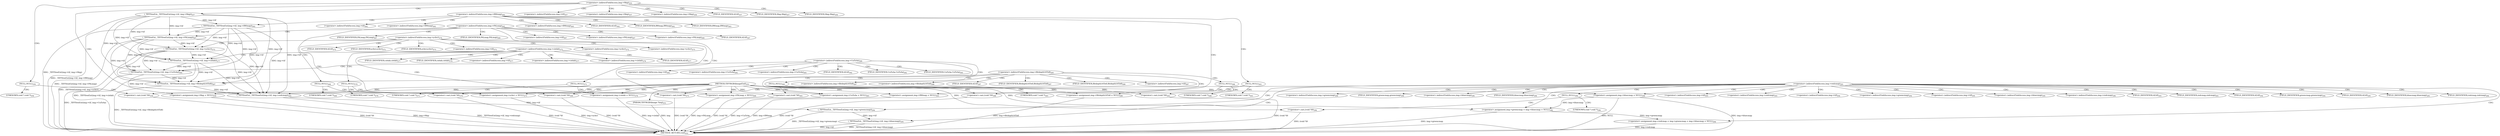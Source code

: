 digraph "TIFFRGBAImageEnd" {  
"45917" [label = <(METHOD,TIFFRGBAImageEnd)<SUB>253</SUB>> ]
"46110" [label = <(METHOD_RETURN,void)<SUB>253</SUB>> ]
"45918" [label = <(PARAM,TIFFRGBAImage *img)<SUB>253</SUB>> ]
"45925" [label = <(_TIFFfreeExt,_TIFFfreeExt(img-&gt;tif, img-&gt;Map))<SUB>257</SUB>> ]
"45932" [label = <(&lt;operator&gt;.assignment,img-&gt;Map = NULL)<SUB>258</SUB>> ]
"45946" [label = <(_TIFFfreeExt,_TIFFfreeExt(img-&gt;tif, img-&gt;BWmap))<SUB>262</SUB>> ]
"45953" [label = <(&lt;operator&gt;.assignment,img-&gt;BWmap = NULL)<SUB>263</SUB>> ]
"45967" [label = <(_TIFFfreeExt,_TIFFfreeExt(img-&gt;tif, img-&gt;PALmap))<SUB>267</SUB>> ]
"45974" [label = <(&lt;operator&gt;.assignment,img-&gt;PALmap = NULL)<SUB>268</SUB>> ]
"45988" [label = <(_TIFFfreeExt,_TIFFfreeExt(img-&gt;tif, img-&gt;ycbcr))<SUB>272</SUB>> ]
"45995" [label = <(&lt;operator&gt;.assignment,img-&gt;ycbcr = NULL)<SUB>273</SUB>> ]
"46009" [label = <(_TIFFfreeExt,_TIFFfreeExt(img-&gt;tif, img-&gt;cielab))<SUB>277</SUB>> ]
"46016" [label = <(&lt;operator&gt;.assignment,img-&gt;cielab = NULL)<SUB>278</SUB>> ]
"46030" [label = <(_TIFFfreeExt,_TIFFfreeExt(img-&gt;tif, img-&gt;UaToAa))<SUB>282</SUB>> ]
"46037" [label = <(&lt;operator&gt;.assignment,img-&gt;UaToAa = NULL)<SUB>283</SUB>> ]
"46051" [label = <(_TIFFfreeExt,_TIFFfreeExt(img-&gt;tif, img-&gt;Bitdepth16To8))<SUB>287</SUB>> ]
"46058" [label = <(&lt;operator&gt;.assignment,img-&gt;Bitdepth16To8 = NULL)<SUB>288</SUB>> ]
"46072" [label = <(_TIFFfreeExt,_TIFFfreeExt(img-&gt;tif, img-&gt;redcmap))<SUB>293</SUB>> ]
"46079" [label = <(_TIFFfreeExt,_TIFFfreeExt(img-&gt;tif, img-&gt;greencmap))<SUB>294</SUB>> ]
"46086" [label = <(_TIFFfreeExt,_TIFFfreeExt(img-&gt;tif, img-&gt;bluecmap))<SUB>295</SUB>> ]
"46093" [label = <(&lt;operator&gt;.assignment,img-&gt;redcmap = img-&gt;greencmap = img-&gt;bluecmap = NULL)<SUB>296</SUB>> ]
"46097" [label = <(&lt;operator&gt;.assignment,img-&gt;greencmap = img-&gt;bluecmap = NULL)<SUB>296</SUB>> ]
"45938" [label = <(&lt;operator&gt;.cast,(void *)0)<SUB>258</SUB>> ]
"45959" [label = <(&lt;operator&gt;.cast,(void *)0)<SUB>263</SUB>> ]
"45980" [label = <(&lt;operator&gt;.cast,(void *)0)<SUB>268</SUB>> ]
"46001" [label = <(&lt;operator&gt;.cast,(void *)0)<SUB>273</SUB>> ]
"46022" [label = <(&lt;operator&gt;.cast,(void *)0)<SUB>278</SUB>> ]
"46043" [label = <(&lt;operator&gt;.cast,(void *)0)<SUB>283</SUB>> ]
"46064" [label = <(&lt;operator&gt;.cast,(void *)0)<SUB>288</SUB>> ]
"46101" [label = <(&lt;operator&gt;.assignment,img-&gt;bluecmap = NULL)<SUB>296</SUB>> ]
"46107" [label = <(&lt;operator&gt;.cast,(void *)0)<SUB>296</SUB>> ]
"45921" [label = <(&lt;operator&gt;.indirectFieldAccess,img-&gt;Map)<SUB>255</SUB>> ]
"45942" [label = <(&lt;operator&gt;.indirectFieldAccess,img-&gt;BWmap)<SUB>260</SUB>> ]
"45963" [label = <(&lt;operator&gt;.indirectFieldAccess,img-&gt;PALmap)<SUB>265</SUB>> ]
"45984" [label = <(&lt;operator&gt;.indirectFieldAccess,img-&gt;ycbcr)<SUB>270</SUB>> ]
"46005" [label = <(&lt;operator&gt;.indirectFieldAccess,img-&gt;cielab)<SUB>275</SUB>> ]
"46026" [label = <(&lt;operator&gt;.indirectFieldAccess,img-&gt;UaToAa)<SUB>280</SUB>> ]
"46047" [label = <(&lt;operator&gt;.indirectFieldAccess,img-&gt;Bitdepth16To8)<SUB>285</SUB>> ]
"46068" [label = <(&lt;operator&gt;.indirectFieldAccess,img-&gt;redcmap)<SUB>291</SUB>> ]
"45926" [label = <(&lt;operator&gt;.indirectFieldAccess,img-&gt;tif)<SUB>257</SUB>> ]
"45929" [label = <(&lt;operator&gt;.indirectFieldAccess,img-&gt;Map)<SUB>257</SUB>> ]
"45933" [label = <(&lt;operator&gt;.indirectFieldAccess,img-&gt;Map)<SUB>258</SUB>> ]
"45936" [label = <(NULL,NULL)<SUB>258</SUB>> ]
"45947" [label = <(&lt;operator&gt;.indirectFieldAccess,img-&gt;tif)<SUB>262</SUB>> ]
"45950" [label = <(&lt;operator&gt;.indirectFieldAccess,img-&gt;BWmap)<SUB>262</SUB>> ]
"45954" [label = <(&lt;operator&gt;.indirectFieldAccess,img-&gt;BWmap)<SUB>263</SUB>> ]
"45957" [label = <(NULL,NULL)<SUB>263</SUB>> ]
"45968" [label = <(&lt;operator&gt;.indirectFieldAccess,img-&gt;tif)<SUB>267</SUB>> ]
"45971" [label = <(&lt;operator&gt;.indirectFieldAccess,img-&gt;PALmap)<SUB>267</SUB>> ]
"45975" [label = <(&lt;operator&gt;.indirectFieldAccess,img-&gt;PALmap)<SUB>268</SUB>> ]
"45978" [label = <(NULL,NULL)<SUB>268</SUB>> ]
"45989" [label = <(&lt;operator&gt;.indirectFieldAccess,img-&gt;tif)<SUB>272</SUB>> ]
"45992" [label = <(&lt;operator&gt;.indirectFieldAccess,img-&gt;ycbcr)<SUB>272</SUB>> ]
"45996" [label = <(&lt;operator&gt;.indirectFieldAccess,img-&gt;ycbcr)<SUB>273</SUB>> ]
"45999" [label = <(NULL,NULL)<SUB>273</SUB>> ]
"46010" [label = <(&lt;operator&gt;.indirectFieldAccess,img-&gt;tif)<SUB>277</SUB>> ]
"46013" [label = <(&lt;operator&gt;.indirectFieldAccess,img-&gt;cielab)<SUB>277</SUB>> ]
"46017" [label = <(&lt;operator&gt;.indirectFieldAccess,img-&gt;cielab)<SUB>278</SUB>> ]
"46020" [label = <(NULL,NULL)<SUB>278</SUB>> ]
"46031" [label = <(&lt;operator&gt;.indirectFieldAccess,img-&gt;tif)<SUB>282</SUB>> ]
"46034" [label = <(&lt;operator&gt;.indirectFieldAccess,img-&gt;UaToAa)<SUB>282</SUB>> ]
"46038" [label = <(&lt;operator&gt;.indirectFieldAccess,img-&gt;UaToAa)<SUB>283</SUB>> ]
"46041" [label = <(NULL,NULL)<SUB>283</SUB>> ]
"46052" [label = <(&lt;operator&gt;.indirectFieldAccess,img-&gt;tif)<SUB>287</SUB>> ]
"46055" [label = <(&lt;operator&gt;.indirectFieldAccess,img-&gt;Bitdepth16To8)<SUB>287</SUB>> ]
"46059" [label = <(&lt;operator&gt;.indirectFieldAccess,img-&gt;Bitdepth16To8)<SUB>288</SUB>> ]
"46062" [label = <(NULL,NULL)<SUB>288</SUB>> ]
"46073" [label = <(&lt;operator&gt;.indirectFieldAccess,img-&gt;tif)<SUB>293</SUB>> ]
"46076" [label = <(&lt;operator&gt;.indirectFieldAccess,img-&gt;redcmap)<SUB>293</SUB>> ]
"46080" [label = <(&lt;operator&gt;.indirectFieldAccess,img-&gt;tif)<SUB>294</SUB>> ]
"46083" [label = <(&lt;operator&gt;.indirectFieldAccess,img-&gt;greencmap)<SUB>294</SUB>> ]
"46087" [label = <(&lt;operator&gt;.indirectFieldAccess,img-&gt;tif)<SUB>295</SUB>> ]
"46090" [label = <(&lt;operator&gt;.indirectFieldAccess,img-&gt;bluecmap)<SUB>295</SUB>> ]
"46094" [label = <(&lt;operator&gt;.indirectFieldAccess,img-&gt;redcmap)<SUB>296</SUB>> ]
"45928" [label = <(FIELD_IDENTIFIER,tif,tif)<SUB>257</SUB>> ]
"45931" [label = <(FIELD_IDENTIFIER,Map,Map)<SUB>257</SUB>> ]
"45935" [label = <(FIELD_IDENTIFIER,Map,Map)<SUB>258</SUB>> ]
"45949" [label = <(FIELD_IDENTIFIER,tif,tif)<SUB>262</SUB>> ]
"45952" [label = <(FIELD_IDENTIFIER,BWmap,BWmap)<SUB>262</SUB>> ]
"45956" [label = <(FIELD_IDENTIFIER,BWmap,BWmap)<SUB>263</SUB>> ]
"45970" [label = <(FIELD_IDENTIFIER,tif,tif)<SUB>267</SUB>> ]
"45973" [label = <(FIELD_IDENTIFIER,PALmap,PALmap)<SUB>267</SUB>> ]
"45977" [label = <(FIELD_IDENTIFIER,PALmap,PALmap)<SUB>268</SUB>> ]
"45991" [label = <(FIELD_IDENTIFIER,tif,tif)<SUB>272</SUB>> ]
"45994" [label = <(FIELD_IDENTIFIER,ycbcr,ycbcr)<SUB>272</SUB>> ]
"45998" [label = <(FIELD_IDENTIFIER,ycbcr,ycbcr)<SUB>273</SUB>> ]
"46012" [label = <(FIELD_IDENTIFIER,tif,tif)<SUB>277</SUB>> ]
"46015" [label = <(FIELD_IDENTIFIER,cielab,cielab)<SUB>277</SUB>> ]
"46019" [label = <(FIELD_IDENTIFIER,cielab,cielab)<SUB>278</SUB>> ]
"46033" [label = <(FIELD_IDENTIFIER,tif,tif)<SUB>282</SUB>> ]
"46036" [label = <(FIELD_IDENTIFIER,UaToAa,UaToAa)<SUB>282</SUB>> ]
"46040" [label = <(FIELD_IDENTIFIER,UaToAa,UaToAa)<SUB>283</SUB>> ]
"46054" [label = <(FIELD_IDENTIFIER,tif,tif)<SUB>287</SUB>> ]
"46057" [label = <(FIELD_IDENTIFIER,Bitdepth16To8,Bitdepth16To8)<SUB>287</SUB>> ]
"46061" [label = <(FIELD_IDENTIFIER,Bitdepth16To8,Bitdepth16To8)<SUB>288</SUB>> ]
"46075" [label = <(FIELD_IDENTIFIER,tif,tif)<SUB>293</SUB>> ]
"46078" [label = <(FIELD_IDENTIFIER,redcmap,redcmap)<SUB>293</SUB>> ]
"46082" [label = <(FIELD_IDENTIFIER,tif,tif)<SUB>294</SUB>> ]
"46085" [label = <(FIELD_IDENTIFIER,greencmap,greencmap)<SUB>294</SUB>> ]
"46089" [label = <(FIELD_IDENTIFIER,tif,tif)<SUB>295</SUB>> ]
"46092" [label = <(FIELD_IDENTIFIER,bluecmap,bluecmap)<SUB>295</SUB>> ]
"46096" [label = <(FIELD_IDENTIFIER,redcmap,redcmap)<SUB>296</SUB>> ]
"46098" [label = <(&lt;operator&gt;.indirectFieldAccess,img-&gt;greencmap)<SUB>296</SUB>> ]
"46100" [label = <(FIELD_IDENTIFIER,greencmap,greencmap)<SUB>296</SUB>> ]
"46102" [label = <(&lt;operator&gt;.indirectFieldAccess,img-&gt;bluecmap)<SUB>296</SUB>> ]
"46105" [label = <(NULL,NULL)<SUB>296</SUB>> ]
"45939" [label = <(UNKNOWN,void *,void *)<SUB>258</SUB>> ]
"45960" [label = <(UNKNOWN,void *,void *)<SUB>263</SUB>> ]
"45981" [label = <(UNKNOWN,void *,void *)<SUB>268</SUB>> ]
"46002" [label = <(UNKNOWN,void *,void *)<SUB>273</SUB>> ]
"46023" [label = <(UNKNOWN,void *,void *)<SUB>278</SUB>> ]
"46044" [label = <(UNKNOWN,void *,void *)<SUB>283</SUB>> ]
"46065" [label = <(UNKNOWN,void *,void *)<SUB>288</SUB>> ]
"46104" [label = <(FIELD_IDENTIFIER,bluecmap,bluecmap)<SUB>296</SUB>> ]
"46108" [label = <(UNKNOWN,void *,void *)<SUB>296</SUB>> ]
  "45918" -> "46110"  [ label = "DDG: img"] 
  "45925" -> "46110"  [ label = "DDG: _TIFFfreeExt(img-&gt;tif, img-&gt;Map)"] 
  "45932" -> "46110"  [ label = "DDG: img-&gt;Map"] 
  "45938" -> "46110"  [ label = "DDG: (void *)0"] 
  "45946" -> "46110"  [ label = "DDG: _TIFFfreeExt(img-&gt;tif, img-&gt;BWmap)"] 
  "45953" -> "46110"  [ label = "DDG: img-&gt;BWmap"] 
  "45959" -> "46110"  [ label = "DDG: (void *)0"] 
  "45967" -> "46110"  [ label = "DDG: _TIFFfreeExt(img-&gt;tif, img-&gt;PALmap)"] 
  "45974" -> "46110"  [ label = "DDG: img-&gt;PALmap"] 
  "45980" -> "46110"  [ label = "DDG: (void *)0"] 
  "45988" -> "46110"  [ label = "DDG: _TIFFfreeExt(img-&gt;tif, img-&gt;ycbcr)"] 
  "45995" -> "46110"  [ label = "DDG: img-&gt;ycbcr"] 
  "46001" -> "46110"  [ label = "DDG: (void *)0"] 
  "46009" -> "46110"  [ label = "DDG: _TIFFfreeExt(img-&gt;tif, img-&gt;cielab)"] 
  "46016" -> "46110"  [ label = "DDG: img-&gt;cielab"] 
  "46022" -> "46110"  [ label = "DDG: (void *)0"] 
  "46030" -> "46110"  [ label = "DDG: _TIFFfreeExt(img-&gt;tif, img-&gt;UaToAa)"] 
  "46037" -> "46110"  [ label = "DDG: img-&gt;UaToAa"] 
  "46043" -> "46110"  [ label = "DDG: (void *)0"] 
  "46051" -> "46110"  [ label = "DDG: _TIFFfreeExt(img-&gt;tif, img-&gt;Bitdepth16To8)"] 
  "46058" -> "46110"  [ label = "DDG: img-&gt;Bitdepth16To8"] 
  "46064" -> "46110"  [ label = "DDG: (void *)0"] 
  "46072" -> "46110"  [ label = "DDG: _TIFFfreeExt(img-&gt;tif, img-&gt;redcmap)"] 
  "46079" -> "46110"  [ label = "DDG: _TIFFfreeExt(img-&gt;tif, img-&gt;greencmap)"] 
  "46086" -> "46110"  [ label = "DDG: img-&gt;tif"] 
  "46086" -> "46110"  [ label = "DDG: _TIFFfreeExt(img-&gt;tif, img-&gt;bluecmap)"] 
  "46093" -> "46110"  [ label = "DDG: img-&gt;redcmap"] 
  "46097" -> "46110"  [ label = "DDG: img-&gt;greencmap"] 
  "46101" -> "46110"  [ label = "DDG: img-&gt;bluecmap"] 
  "46101" -> "46110"  [ label = "DDG: NULL"] 
  "46107" -> "46110"  [ label = "DDG: (void *)0"] 
  "45917" -> "45918"  [ label = "DDG: "] 
  "45917" -> "45932"  [ label = "DDG: "] 
  "45917" -> "45953"  [ label = "DDG: "] 
  "45917" -> "45974"  [ label = "DDG: "] 
  "45917" -> "45995"  [ label = "DDG: "] 
  "45917" -> "46016"  [ label = "DDG: "] 
  "45917" -> "46037"  [ label = "DDG: "] 
  "45917" -> "46058"  [ label = "DDG: "] 
  "45925" -> "45946"  [ label = "DDG: img-&gt;tif"] 
  "45925" -> "45967"  [ label = "DDG: img-&gt;tif"] 
  "45946" -> "45967"  [ label = "DDG: img-&gt;tif"] 
  "45925" -> "45988"  [ label = "DDG: img-&gt;tif"] 
  "45946" -> "45988"  [ label = "DDG: img-&gt;tif"] 
  "45967" -> "45988"  [ label = "DDG: img-&gt;tif"] 
  "45925" -> "46009"  [ label = "DDG: img-&gt;tif"] 
  "45946" -> "46009"  [ label = "DDG: img-&gt;tif"] 
  "45967" -> "46009"  [ label = "DDG: img-&gt;tif"] 
  "45988" -> "46009"  [ label = "DDG: img-&gt;tif"] 
  "45925" -> "46030"  [ label = "DDG: img-&gt;tif"] 
  "45946" -> "46030"  [ label = "DDG: img-&gt;tif"] 
  "45967" -> "46030"  [ label = "DDG: img-&gt;tif"] 
  "45988" -> "46030"  [ label = "DDG: img-&gt;tif"] 
  "46009" -> "46030"  [ label = "DDG: img-&gt;tif"] 
  "45925" -> "46051"  [ label = "DDG: img-&gt;tif"] 
  "45946" -> "46051"  [ label = "DDG: img-&gt;tif"] 
  "45967" -> "46051"  [ label = "DDG: img-&gt;tif"] 
  "45988" -> "46051"  [ label = "DDG: img-&gt;tif"] 
  "46009" -> "46051"  [ label = "DDG: img-&gt;tif"] 
  "46030" -> "46051"  [ label = "DDG: img-&gt;tif"] 
  "45925" -> "46072"  [ label = "DDG: img-&gt;tif"] 
  "45946" -> "46072"  [ label = "DDG: img-&gt;tif"] 
  "45967" -> "46072"  [ label = "DDG: img-&gt;tif"] 
  "45988" -> "46072"  [ label = "DDG: img-&gt;tif"] 
  "46009" -> "46072"  [ label = "DDG: img-&gt;tif"] 
  "46030" -> "46072"  [ label = "DDG: img-&gt;tif"] 
  "46051" -> "46072"  [ label = "DDG: img-&gt;tif"] 
  "46072" -> "46079"  [ label = "DDG: img-&gt;tif"] 
  "46079" -> "46086"  [ label = "DDG: img-&gt;tif"] 
  "46097" -> "46093"  [ label = "DDG: img-&gt;greencmap"] 
  "46101" -> "46097"  [ label = "DDG: img-&gt;bluecmap"] 
  "45917" -> "46097"  [ label = "DDG: "] 
  "45917" -> "45938"  [ label = "DDG: "] 
  "45917" -> "45959"  [ label = "DDG: "] 
  "45917" -> "45980"  [ label = "DDG: "] 
  "45917" -> "46001"  [ label = "DDG: "] 
  "45917" -> "46022"  [ label = "DDG: "] 
  "45917" -> "46043"  [ label = "DDG: "] 
  "45917" -> "46064"  [ label = "DDG: "] 
  "45917" -> "46101"  [ label = "DDG: "] 
  "45917" -> "46107"  [ label = "DDG: "] 
  "45921" -> "45929"  [ label = "CDG: "] 
  "45921" -> "45933"  [ label = "CDG: "] 
  "45921" -> "45935"  [ label = "CDG: "] 
  "45921" -> "45932"  [ label = "CDG: "] 
  "45921" -> "45925"  [ label = "CDG: "] 
  "45921" -> "45926"  [ label = "CDG: "] 
  "45921" -> "45936"  [ label = "CDG: "] 
  "45921" -> "45931"  [ label = "CDG: "] 
  "45921" -> "45928"  [ label = "CDG: "] 
  "45942" -> "45952"  [ label = "CDG: "] 
  "45942" -> "45957"  [ label = "CDG: "] 
  "45942" -> "45949"  [ label = "CDG: "] 
  "45942" -> "45946"  [ label = "CDG: "] 
  "45942" -> "45953"  [ label = "CDG: "] 
  "45942" -> "45950"  [ label = "CDG: "] 
  "45942" -> "45947"  [ label = "CDG: "] 
  "45942" -> "45954"  [ label = "CDG: "] 
  "45942" -> "45956"  [ label = "CDG: "] 
  "45963" -> "45968"  [ label = "CDG: "] 
  "45963" -> "45973"  [ label = "CDG: "] 
  "45963" -> "45974"  [ label = "CDG: "] 
  "45963" -> "45967"  [ label = "CDG: "] 
  "45963" -> "45971"  [ label = "CDG: "] 
  "45963" -> "45978"  [ label = "CDG: "] 
  "45963" -> "45970"  [ label = "CDG: "] 
  "45963" -> "45975"  [ label = "CDG: "] 
  "45963" -> "45977"  [ label = "CDG: "] 
  "45984" -> "45998"  [ label = "CDG: "] 
  "45984" -> "45989"  [ label = "CDG: "] 
  "45984" -> "45992"  [ label = "CDG: "] 
  "45984" -> "45994"  [ label = "CDG: "] 
  "45984" -> "45995"  [ label = "CDG: "] 
  "45984" -> "45996"  [ label = "CDG: "] 
  "45984" -> "45999"  [ label = "CDG: "] 
  "45984" -> "45991"  [ label = "CDG: "] 
  "45984" -> "45988"  [ label = "CDG: "] 
  "46005" -> "46015"  [ label = "CDG: "] 
  "46005" -> "46013"  [ label = "CDG: "] 
  "46005" -> "46010"  [ label = "CDG: "] 
  "46005" -> "46017"  [ label = "CDG: "] 
  "46005" -> "46020"  [ label = "CDG: "] 
  "46005" -> "46012"  [ label = "CDG: "] 
  "46005" -> "46019"  [ label = "CDG: "] 
  "46005" -> "46016"  [ label = "CDG: "] 
  "46005" -> "46009"  [ label = "CDG: "] 
  "46026" -> "46040"  [ label = "CDG: "] 
  "46026" -> "46031"  [ label = "CDG: "] 
  "46026" -> "46033"  [ label = "CDG: "] 
  "46026" -> "46037"  [ label = "CDG: "] 
  "46026" -> "46036"  [ label = "CDG: "] 
  "46026" -> "46034"  [ label = "CDG: "] 
  "46026" -> "46030"  [ label = "CDG: "] 
  "46026" -> "46038"  [ label = "CDG: "] 
  "46026" -> "46041"  [ label = "CDG: "] 
  "46047" -> "46062"  [ label = "CDG: "] 
  "46047" -> "46051"  [ label = "CDG: "] 
  "46047" -> "46058"  [ label = "CDG: "] 
  "46047" -> "46057"  [ label = "CDG: "] 
  "46047" -> "46061"  [ label = "CDG: "] 
  "46047" -> "46055"  [ label = "CDG: "] 
  "46047" -> "46052"  [ label = "CDG: "] 
  "46047" -> "46054"  [ label = "CDG: "] 
  "46047" -> "46059"  [ label = "CDG: "] 
  "46068" -> "46102"  [ label = "CDG: "] 
  "46068" -> "46082"  [ label = "CDG: "] 
  "46068" -> "46100"  [ label = "CDG: "] 
  "46068" -> "46092"  [ label = "CDG: "] 
  "46068" -> "46079"  [ label = "CDG: "] 
  "46068" -> "46083"  [ label = "CDG: "] 
  "46068" -> "46101"  [ label = "CDG: "] 
  "46068" -> "46098"  [ label = "CDG: "] 
  "46068" -> "46075"  [ label = "CDG: "] 
  "46068" -> "46086"  [ label = "CDG: "] 
  "46068" -> "46073"  [ label = "CDG: "] 
  "46068" -> "46076"  [ label = "CDG: "] 
  "46068" -> "46104"  [ label = "CDG: "] 
  "46068" -> "46096"  [ label = "CDG: "] 
  "46068" -> "46080"  [ label = "CDG: "] 
  "46068" -> "46072"  [ label = "CDG: "] 
  "46068" -> "46089"  [ label = "CDG: "] 
  "46068" -> "46090"  [ label = "CDG: "] 
  "46068" -> "46105"  [ label = "CDG: "] 
  "46068" -> "46087"  [ label = "CDG: "] 
  "46068" -> "46085"  [ label = "CDG: "] 
  "46068" -> "46093"  [ label = "CDG: "] 
  "46068" -> "46078"  [ label = "CDG: "] 
  "46068" -> "46097"  [ label = "CDG: "] 
  "46068" -> "46094"  [ label = "CDG: "] 
  "45936" -> "45938"  [ label = "CDG: "] 
  "45936" -> "45939"  [ label = "CDG: "] 
  "45957" -> "45959"  [ label = "CDG: "] 
  "45957" -> "45960"  [ label = "CDG: "] 
  "45978" -> "45981"  [ label = "CDG: "] 
  "45978" -> "45980"  [ label = "CDG: "] 
  "45999" -> "46002"  [ label = "CDG: "] 
  "45999" -> "46001"  [ label = "CDG: "] 
  "46020" -> "46023"  [ label = "CDG: "] 
  "46020" -> "46022"  [ label = "CDG: "] 
  "46041" -> "46043"  [ label = "CDG: "] 
  "46041" -> "46044"  [ label = "CDG: "] 
  "46062" -> "46065"  [ label = "CDG: "] 
  "46062" -> "46064"  [ label = "CDG: "] 
  "46105" -> "46107"  [ label = "CDG: "] 
  "46105" -> "46108"  [ label = "CDG: "] 
}
